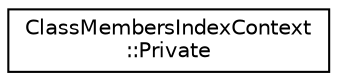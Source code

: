 digraph "类继承关系图"
{
 // INTERACTIVE_SVG=YES
 // LATEX_PDF_SIZE
  edge [fontname="Helvetica",fontsize="10",labelfontname="Helvetica",labelfontsize="10"];
  node [fontname="Helvetica",fontsize="10",shape=record];
  rankdir="LR";
  Node0 [label="ClassMembersIndexContext\l::Private",height=0.2,width=0.4,color="black", fillcolor="white", style="filled",URL="$d1/df8/class_class_members_index_context_1_1_private.html",tooltip=" "];
}
